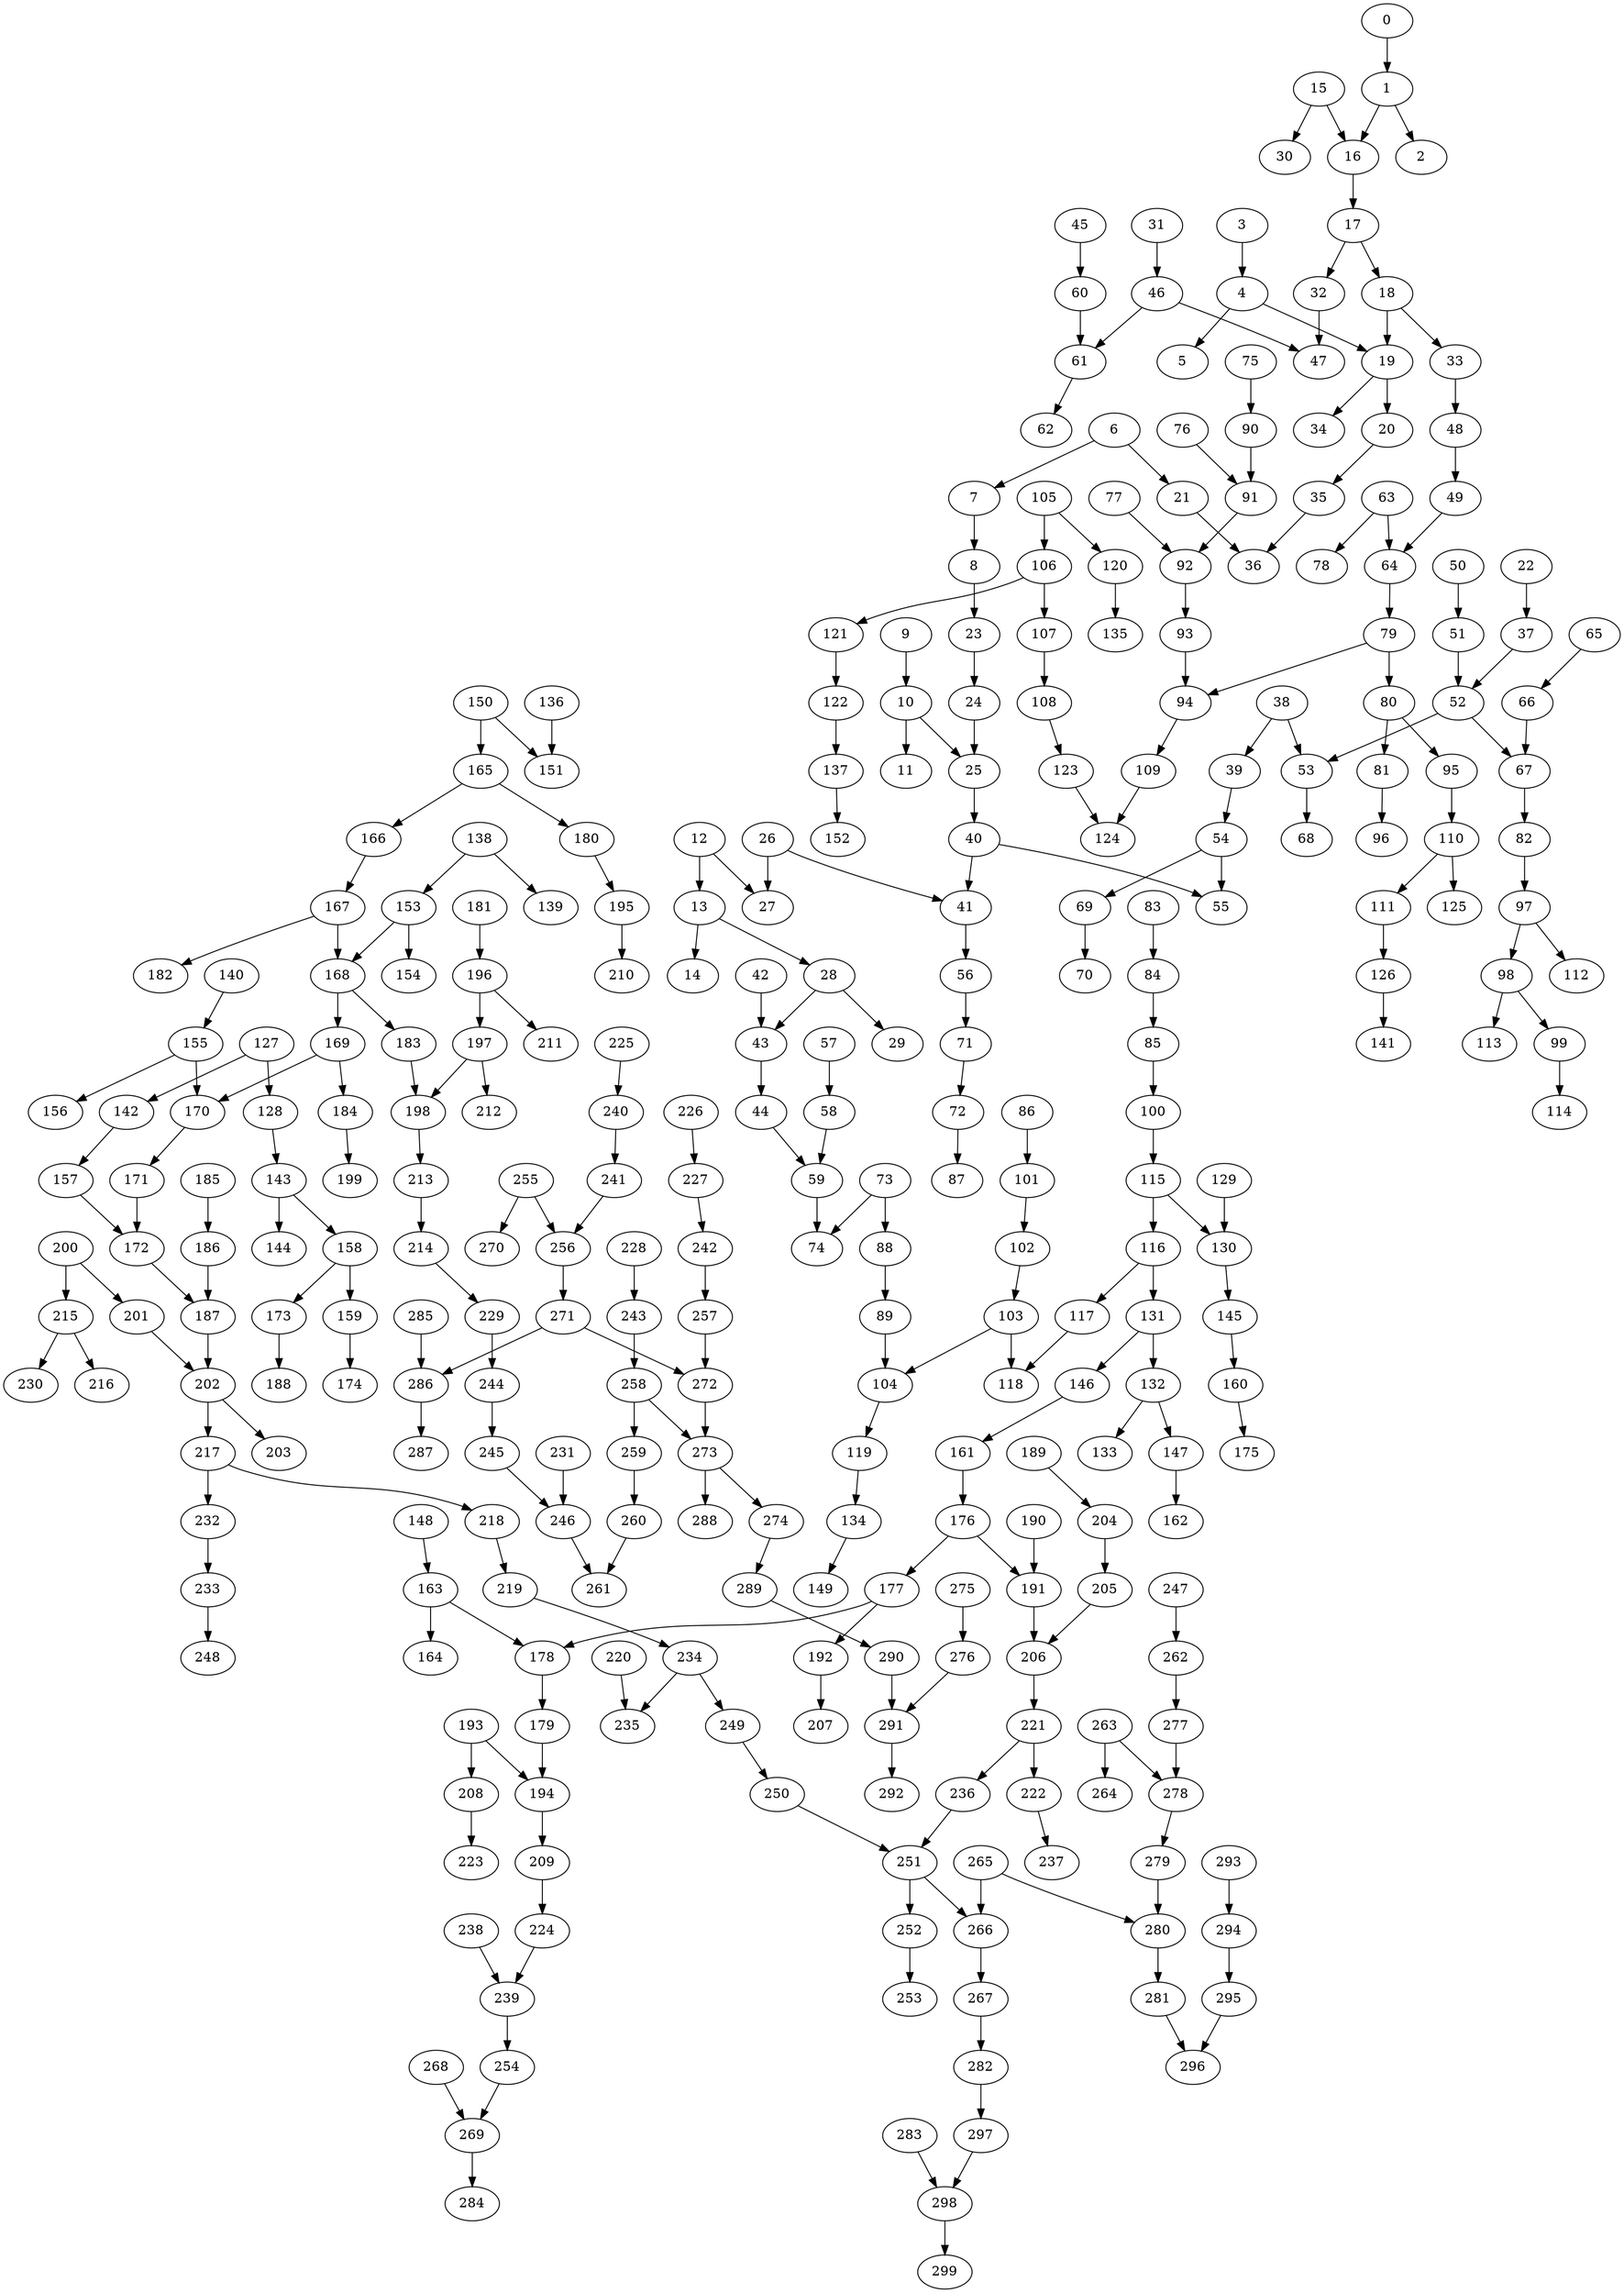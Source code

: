 digraph my_graph {
3;
4;
18;
19;
25;
40;
123;
124;
197;
198;
215;
216;
230;
254;
269;
298;
299;
13;
28;
23;
24;
29;
103;
104;
155;
156;
183;
196;
205;
206;
236;
251;
241;
256;
260;
261;
10;
11;
86;
101;
95;
110;
121;
122;
143;
144;
146;
161;
165;
180;
176;
177;
184;
199;
209;
224;
263;
278;
273;
288;
276;
291;
16;
17;
26;
41;
53;
68;
127;
128;
158;
168;
192;
207;
212;
228;
243;
297;
37;
52;
38;
39;
42;
43;
73;
88;
153;
154;
170;
169;
246;
250;
262;
277;
280;
281;
295;
296;
33;
54;
69;
72;
87;
77;
92;
93;
94;
102;
108;
142;
130;
145;
218;
219;
252;
253;
265;
266;
12;
20;
22;
63;
64;
70;
89;
109;
138;
179;
194;
201;
202;
221;
208;
223;
240;
271;
258;
294;
34;
98;
113;
100;
115;
116;
131;
195;
217;
232;
227;
242;
233;
248;
257;
279;
15;
79;
74;
83;
84;
91;
119;
106;
255;
272;
6;
21;
27;
32;
47;
51;
57;
58;
160;
175;
166;
187;
213;
214;
274;
289;
282;
292;
7;
67;
59;
80;
97;
107;
139;
200;
249;
270;
286;
99;
114;
105;
120;
132;
147;
136;
151;
167;
229;
244;
290;
1;
2;
36;
81;
96;
85;
125;
117;
137;
152;
191;
222;
237;
283;
5;
44;
55;
129;
150;
171;
210;
275;
8;
48;
111;
126;
141;
182;
234;
235;
56;
66;
76;
172;
259;
284;
50;
148;
163;
173;
188;
181;
264;
267;
35;
78;
112;
118;
157;
245;
9;
49;
75;
90;
178;
203;
231;
71;
204;
239;
285;
135;
220;
226;
268;
65;
159;
174;
190;
82;
186;
46;
134;
149;
30;
61;
62;
140;
162;
193;
225;
287;
60;
189;
211;
14;
247;
31;
133;
185;
0;
293;
238;
45;
164;
3->4
18->19
25->40
123->124
197->198
215->216
215->230
254->269
298->299
13->28
23->24
28->29
103->104
155->156
183->198
196->197
205->206
236->251
241->256
260->261
4->19
10->11
86->101
95->110
121->122
143->144
146->161
165->180
176->177
184->199
209->224
263->278
273->288
276->291
16->17
26->41
40->41
53->68
127->128
143->158
168->183
192->207
197->212
228->243
297->298
10->25
37->52
38->39
42->43
73->88
153->154
155->170
169->184
246->261
250->251
262->277
280->281
295->296
18->33
54->69
72->87
77->92
93->94
102->103
108->123
127->142
130->145
218->219
252->253
265->266
12->13
19->20
22->37
63->64
69->70
89->104
109->124
138->153
177->192
179->194
201->202
206->221
208->223
240->241
256->271
258->273
294->295
19->34
98->113
100->115
115->116
116->131
169->170
180->195
217->232
227->242
233->248
242->257
278->279
15->16
64->79
73->74
83->84
91->92
104->119
106->121
153->168
161->176
168->169
255->256
272->273
6->21
12->27
17->32
32->47
51->52
57->58
160->175
165->166
187->202
213->214
274->289
282->297
291->292
6->7
52->67
59->74
79->80
97->98
106->107
138->139
200->215
249->250
255->270
271->286
58->59
99->114
105->120
132->147
136->151
167->168
202->217
229->244
257->272
290->291
1->2
1->16
21->36
81->96
85->100
110->125
116->117
137->152
191->206
214->229
221->236
222->237
283->298
4->5
39->54
43->44
54->55
115->130
129->130
145->160
150->165
170->171
195->210
221->222
243->258
273->274
275->276
7->8
33->48
80->95
111->126
126->141
167->182
219->234
234->235
41->56
66->67
76->91
80->81
92->93
98->99
172->187
232->233
259->260
269->284
271->272
50->51
110->111
148->163
173->188
181->196
263->264
266->267
277->278
289->290
17->18
20->35
24->25
28->43
40->55
63->78
97->112
107->108
117->118
157->172
171->172
200->201
245->246
9->10
48->49
75->90
88->89
94->109
131->132
177->178
198->213
202->203
231->246
251->252
251->266
38->53
56->71
79->94
101->102
103->118
158->173
204->205
239->254
285->286
35->36
120->135
220->235
226->227
244->245
265->280
268->269
279->280
65->66
128->143
131->146
142->157
159->174
166->167
178->179
190->191
52->53
67->82
71->72
176->191
186->187
217->218
234->249
267->282
26->27
44->59
46->47
49->64
134->149
15->30
90->91
281->296
8->23
82->97
84->85
61->62
140->155
147->162
163->178
193->208
225->240
258->259
286->287
60->61
189->204
196->211
13->14
105->106
122->137
247->262
31->46
46->61
132->133
158->159
185->186
194->209
0->1
293->294
119->134
238->239
150->151
224->239
193->194
45->60
163->164
}